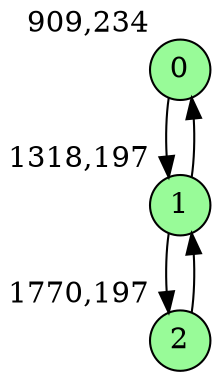 digraph G {
graph [bgcolor=white]
node [shape=circle, style = filled, fillcolor=white,fixedsize=true, width=0.4, height=0.3 ]
0[xlabel="909,234", pos = "0,0!", fillcolor=palegreen ];
1[xlabel="1318,197", pos = "6.39063,0.578125!", fillcolor=palegreen ];
2[xlabel="1770,197", pos = "13.4531,0.578125!", fillcolor=palegreen ];
0->1 ;
1->0 ;
1->2 ;
2->1 ;
}
